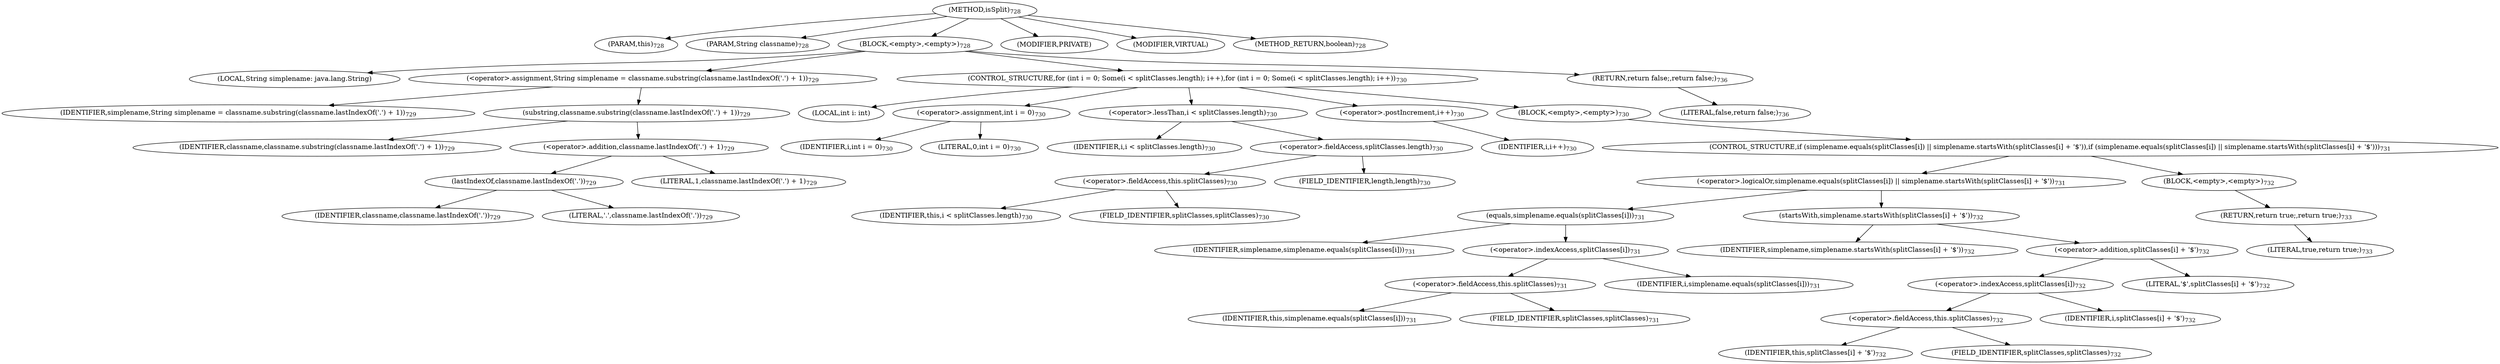 digraph "isSplit" {  
"1220" [label = <(METHOD,isSplit)<SUB>728</SUB>> ]
"1221" [label = <(PARAM,this)<SUB>728</SUB>> ]
"1222" [label = <(PARAM,String classname)<SUB>728</SUB>> ]
"1223" [label = <(BLOCK,&lt;empty&gt;,&lt;empty&gt;)<SUB>728</SUB>> ]
"1224" [label = <(LOCAL,String simplename: java.lang.String)> ]
"1225" [label = <(&lt;operator&gt;.assignment,String simplename = classname.substring(classname.lastIndexOf('.') + 1))<SUB>729</SUB>> ]
"1226" [label = <(IDENTIFIER,simplename,String simplename = classname.substring(classname.lastIndexOf('.') + 1))<SUB>729</SUB>> ]
"1227" [label = <(substring,classname.substring(classname.lastIndexOf('.') + 1))<SUB>729</SUB>> ]
"1228" [label = <(IDENTIFIER,classname,classname.substring(classname.lastIndexOf('.') + 1))<SUB>729</SUB>> ]
"1229" [label = <(&lt;operator&gt;.addition,classname.lastIndexOf('.') + 1)<SUB>729</SUB>> ]
"1230" [label = <(lastIndexOf,classname.lastIndexOf('.'))<SUB>729</SUB>> ]
"1231" [label = <(IDENTIFIER,classname,classname.lastIndexOf('.'))<SUB>729</SUB>> ]
"1232" [label = <(LITERAL,'.',classname.lastIndexOf('.'))<SUB>729</SUB>> ]
"1233" [label = <(LITERAL,1,classname.lastIndexOf('.') + 1)<SUB>729</SUB>> ]
"1234" [label = <(CONTROL_STRUCTURE,for (int i = 0; Some(i &lt; splitClasses.length); i++),for (int i = 0; Some(i &lt; splitClasses.length); i++))<SUB>730</SUB>> ]
"1235" [label = <(LOCAL,int i: int)> ]
"1236" [label = <(&lt;operator&gt;.assignment,int i = 0)<SUB>730</SUB>> ]
"1237" [label = <(IDENTIFIER,i,int i = 0)<SUB>730</SUB>> ]
"1238" [label = <(LITERAL,0,int i = 0)<SUB>730</SUB>> ]
"1239" [label = <(&lt;operator&gt;.lessThan,i &lt; splitClasses.length)<SUB>730</SUB>> ]
"1240" [label = <(IDENTIFIER,i,i &lt; splitClasses.length)<SUB>730</SUB>> ]
"1241" [label = <(&lt;operator&gt;.fieldAccess,splitClasses.length)<SUB>730</SUB>> ]
"1242" [label = <(&lt;operator&gt;.fieldAccess,this.splitClasses)<SUB>730</SUB>> ]
"1243" [label = <(IDENTIFIER,this,i &lt; splitClasses.length)<SUB>730</SUB>> ]
"1244" [label = <(FIELD_IDENTIFIER,splitClasses,splitClasses)<SUB>730</SUB>> ]
"1245" [label = <(FIELD_IDENTIFIER,length,length)<SUB>730</SUB>> ]
"1246" [label = <(&lt;operator&gt;.postIncrement,i++)<SUB>730</SUB>> ]
"1247" [label = <(IDENTIFIER,i,i++)<SUB>730</SUB>> ]
"1248" [label = <(BLOCK,&lt;empty&gt;,&lt;empty&gt;)<SUB>730</SUB>> ]
"1249" [label = <(CONTROL_STRUCTURE,if (simplename.equals(splitClasses[i]) || simplename.startsWith(splitClasses[i] + '$')),if (simplename.equals(splitClasses[i]) || simplename.startsWith(splitClasses[i] + '$')))<SUB>731</SUB>> ]
"1250" [label = <(&lt;operator&gt;.logicalOr,simplename.equals(splitClasses[i]) || simplename.startsWith(splitClasses[i] + '$'))<SUB>731</SUB>> ]
"1251" [label = <(equals,simplename.equals(splitClasses[i]))<SUB>731</SUB>> ]
"1252" [label = <(IDENTIFIER,simplename,simplename.equals(splitClasses[i]))<SUB>731</SUB>> ]
"1253" [label = <(&lt;operator&gt;.indexAccess,splitClasses[i])<SUB>731</SUB>> ]
"1254" [label = <(&lt;operator&gt;.fieldAccess,this.splitClasses)<SUB>731</SUB>> ]
"1255" [label = <(IDENTIFIER,this,simplename.equals(splitClasses[i]))<SUB>731</SUB>> ]
"1256" [label = <(FIELD_IDENTIFIER,splitClasses,splitClasses)<SUB>731</SUB>> ]
"1257" [label = <(IDENTIFIER,i,simplename.equals(splitClasses[i]))<SUB>731</SUB>> ]
"1258" [label = <(startsWith,simplename.startsWith(splitClasses[i] + '$'))<SUB>732</SUB>> ]
"1259" [label = <(IDENTIFIER,simplename,simplename.startsWith(splitClasses[i] + '$'))<SUB>732</SUB>> ]
"1260" [label = <(&lt;operator&gt;.addition,splitClasses[i] + '$')<SUB>732</SUB>> ]
"1261" [label = <(&lt;operator&gt;.indexAccess,splitClasses[i])<SUB>732</SUB>> ]
"1262" [label = <(&lt;operator&gt;.fieldAccess,this.splitClasses)<SUB>732</SUB>> ]
"1263" [label = <(IDENTIFIER,this,splitClasses[i] + '$')<SUB>732</SUB>> ]
"1264" [label = <(FIELD_IDENTIFIER,splitClasses,splitClasses)<SUB>732</SUB>> ]
"1265" [label = <(IDENTIFIER,i,splitClasses[i] + '$')<SUB>732</SUB>> ]
"1266" [label = <(LITERAL,'$',splitClasses[i] + '$')<SUB>732</SUB>> ]
"1267" [label = <(BLOCK,&lt;empty&gt;,&lt;empty&gt;)<SUB>732</SUB>> ]
"1268" [label = <(RETURN,return true;,return true;)<SUB>733</SUB>> ]
"1269" [label = <(LITERAL,true,return true;)<SUB>733</SUB>> ]
"1270" [label = <(RETURN,return false;,return false;)<SUB>736</SUB>> ]
"1271" [label = <(LITERAL,false,return false;)<SUB>736</SUB>> ]
"1272" [label = <(MODIFIER,PRIVATE)> ]
"1273" [label = <(MODIFIER,VIRTUAL)> ]
"1274" [label = <(METHOD_RETURN,boolean)<SUB>728</SUB>> ]
  "1220" -> "1221" 
  "1220" -> "1222" 
  "1220" -> "1223" 
  "1220" -> "1272" 
  "1220" -> "1273" 
  "1220" -> "1274" 
  "1223" -> "1224" 
  "1223" -> "1225" 
  "1223" -> "1234" 
  "1223" -> "1270" 
  "1225" -> "1226" 
  "1225" -> "1227" 
  "1227" -> "1228" 
  "1227" -> "1229" 
  "1229" -> "1230" 
  "1229" -> "1233" 
  "1230" -> "1231" 
  "1230" -> "1232" 
  "1234" -> "1235" 
  "1234" -> "1236" 
  "1234" -> "1239" 
  "1234" -> "1246" 
  "1234" -> "1248" 
  "1236" -> "1237" 
  "1236" -> "1238" 
  "1239" -> "1240" 
  "1239" -> "1241" 
  "1241" -> "1242" 
  "1241" -> "1245" 
  "1242" -> "1243" 
  "1242" -> "1244" 
  "1246" -> "1247" 
  "1248" -> "1249" 
  "1249" -> "1250" 
  "1249" -> "1267" 
  "1250" -> "1251" 
  "1250" -> "1258" 
  "1251" -> "1252" 
  "1251" -> "1253" 
  "1253" -> "1254" 
  "1253" -> "1257" 
  "1254" -> "1255" 
  "1254" -> "1256" 
  "1258" -> "1259" 
  "1258" -> "1260" 
  "1260" -> "1261" 
  "1260" -> "1266" 
  "1261" -> "1262" 
  "1261" -> "1265" 
  "1262" -> "1263" 
  "1262" -> "1264" 
  "1267" -> "1268" 
  "1268" -> "1269" 
  "1270" -> "1271" 
}
